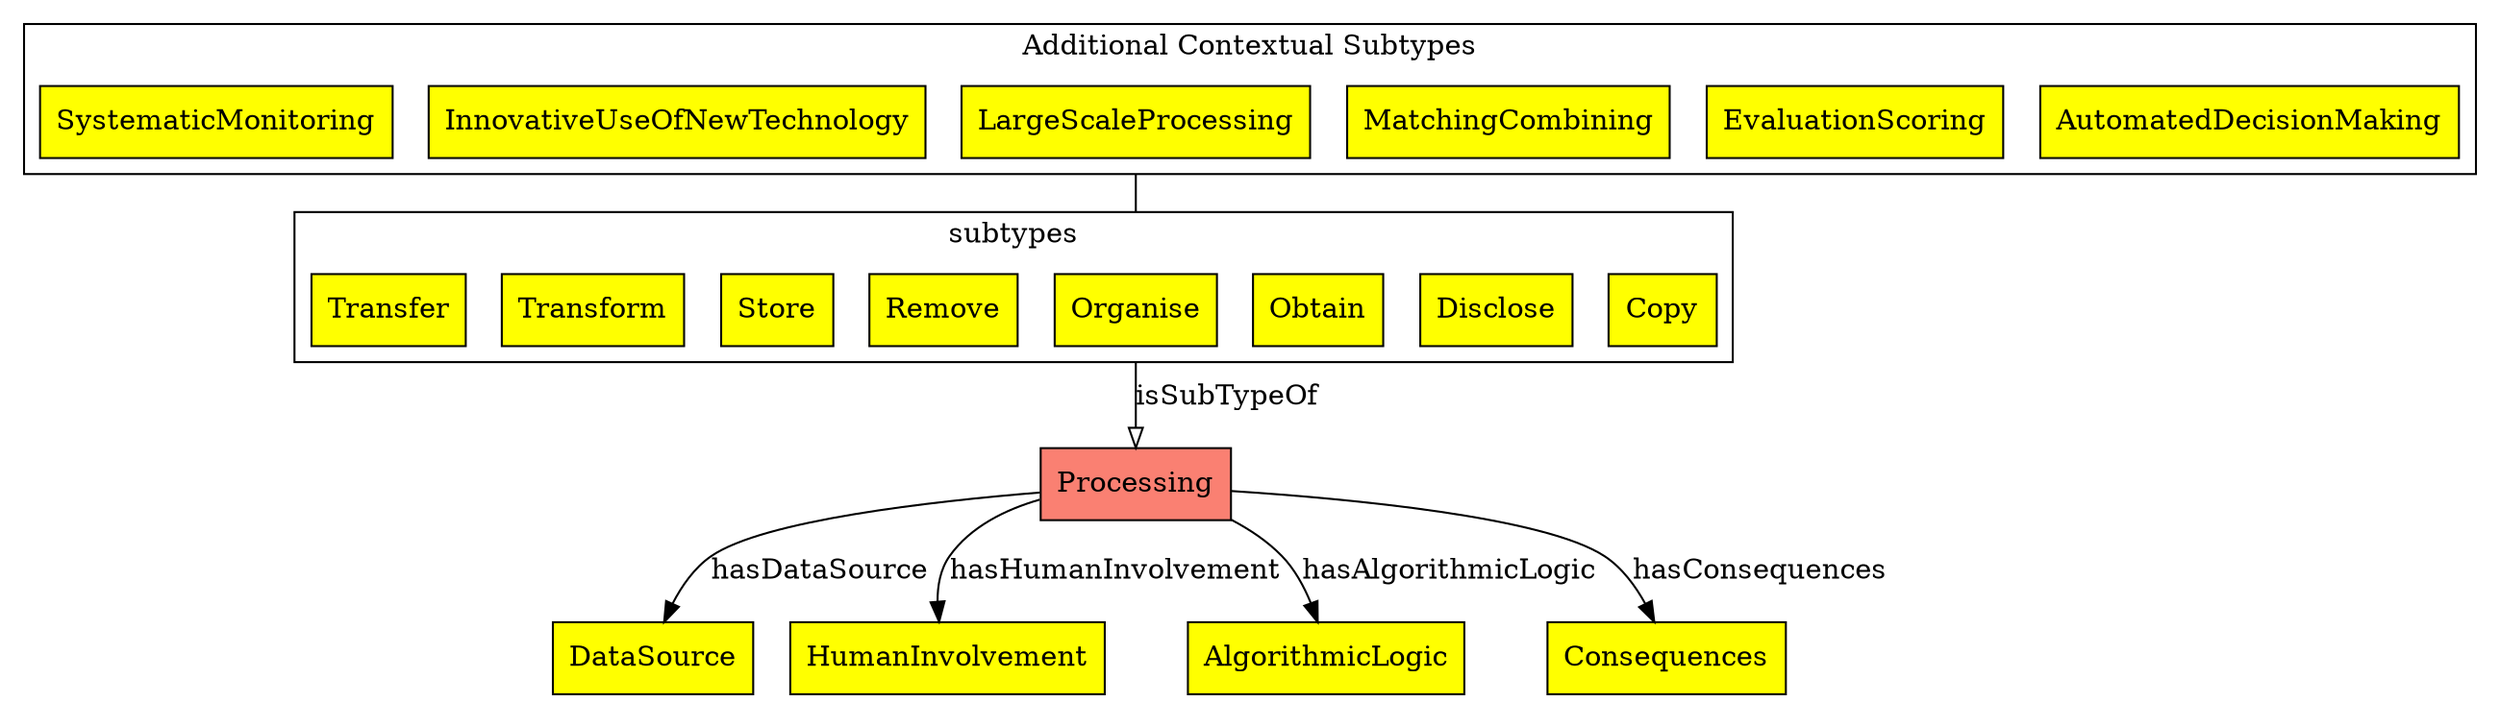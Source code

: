 digraph G {
    // rankdir=LR;
    bgcolor=transparent;
    compound=true;
    node [shape=rect,style=filled,fillcolor=yellow];

    P [label="Processing",fillcolor="salmon"];
  
    subgraph cluster_0 {
        label="subtypes";
        Copy, Disclose, Obtain, Organise, Remove, Store, Transform, Transfer ;
    }
    subgraph cluster_1 {
        node [group=""];
        label ="Additional Contextual Subtypes"; rank=min;
        AutomatedDecisionMaking, EvaluationScoring, MatchingCombining, LargeScaleProcessing, InnovativeUseOfNewTechnology, SystematicMonitoring ;
    }
Organise -> P [ltail=cluster_0,arrowhead=onormal,label="isSubTypeOf"] ;

P -> DataSource [label="hasDataSource"];
P -> HumanInvolvement [label="hasHumanInvolvement"];
P -> AlgorithmicLogic [label="hasAlgorithmicLogic"];
P -> Consequences [label="hasConsequences"];
LargeScaleProcessing -> Organise [lhead=cluster_0,ltail=cluster_1,arrowhead=none,arrowtail=none,dir=both];
}

# Location

digraph G {
    rankdir=LR;
    bgcolor=transparent;
    compound=true;
    node [shape=rect,style=filled,fillcolor=yellow];

    P [label="Processing",fillcolor="salmon"];
    P -> Location [label="hasLocation"];
    P -> Duration [label="hasDuration"];
    P -> Frequency [label="hasFrequency"];
}

# Storage

digraph G {
    rankdir=LR;
    bgcolor=transparent;
    compound=true;
    node [shape=rect,style=filled,fillcolor=yellow];

    P [label="Processing",fillcolor="salmon"];

P -> StorageCondition [lhead=cluster_S,label="hasStorage"];
    StorageCondition -> StorageDuration [label="isSubTypeOf",arrowhead=none,arrowtail=onormal,dir=both];
    StorageCondition -> StorageDeletion [label="isSubTypeOf",arrowhead=none,arrowtail=onormal,dir=both];
    StorageCondition -> StorageLocation [label="isSubTypeOf",arrowhead=none,arrowtail=onormal,dir=both];
    StorageCondition -> StorageRestoration [label="isSubTypeOf",arrowhead=none,arrowtail=onormal,dir=both];

P -> DataSource [label="hasDataSource"];
}

